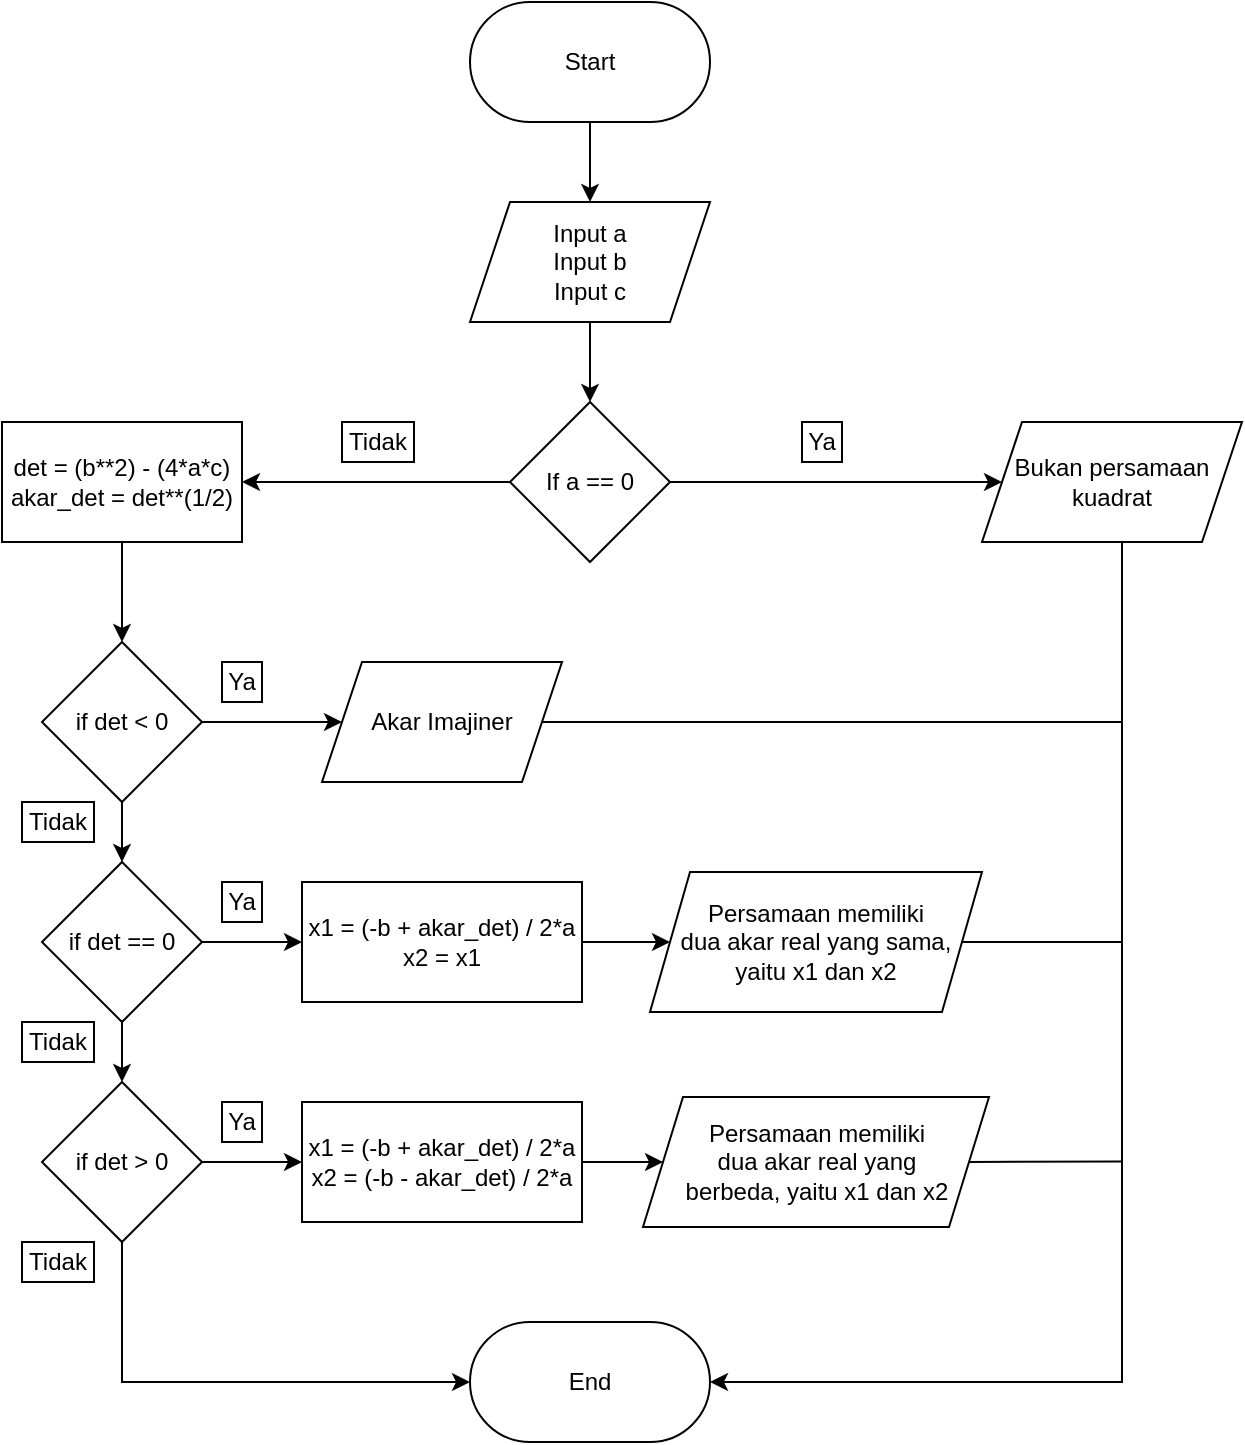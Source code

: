 <mxfile version="20.5.1" type="device"><diagram id="VHxOJaTLYvYmuZNXS36S" name="Halaman-1"><mxGraphModel dx="1447" dy="750" grid="1" gridSize="10" guides="1" tooltips="1" connect="1" arrows="1" fold="1" page="1" pageScale="1" pageWidth="827" pageHeight="1169" math="0" shadow="0"><root><mxCell id="0"/><mxCell id="1" parent="0"/><mxCell id="o4fpOgmutin1utvXMkFC-7" value="" style="edgeStyle=orthogonalEdgeStyle;rounded=0;orthogonalLoop=1;jettySize=auto;html=1;" edge="1" parent="1" source="o4fpOgmutin1utvXMkFC-2" target="o4fpOgmutin1utvXMkFC-6"><mxGeometry relative="1" as="geometry"/></mxCell><mxCell id="o4fpOgmutin1utvXMkFC-2" value="Input a&lt;br&gt;Input b&lt;br&gt;Input c" style="shape=parallelogram;perimeter=parallelogramPerimeter;whiteSpace=wrap;html=1;fixedSize=1;" vertex="1" parent="1"><mxGeometry x="354" y="140" width="120" height="60" as="geometry"/></mxCell><mxCell id="o4fpOgmutin1utvXMkFC-9" value="" style="edgeStyle=orthogonalEdgeStyle;rounded=0;orthogonalLoop=1;jettySize=auto;html=1;" edge="1" parent="1" source="o4fpOgmutin1utvXMkFC-6" target="o4fpOgmutin1utvXMkFC-8"><mxGeometry relative="1" as="geometry"/></mxCell><mxCell id="o4fpOgmutin1utvXMkFC-14" value="" style="edgeStyle=orthogonalEdgeStyle;rounded=0;orthogonalLoop=1;jettySize=auto;html=1;" edge="1" parent="1" source="o4fpOgmutin1utvXMkFC-6" target="o4fpOgmutin1utvXMkFC-11"><mxGeometry relative="1" as="geometry"/></mxCell><mxCell id="o4fpOgmutin1utvXMkFC-6" value="If a == 0" style="rhombus;whiteSpace=wrap;html=1;" vertex="1" parent="1"><mxGeometry x="374" y="240" width="80" height="80" as="geometry"/></mxCell><mxCell id="o4fpOgmutin1utvXMkFC-47" style="edgeStyle=orthogonalEdgeStyle;rounded=0;orthogonalLoop=1;jettySize=auto;html=1;entryX=1;entryY=0.5;entryDx=0;entryDy=0;" edge="1" parent="1" source="o4fpOgmutin1utvXMkFC-8" target="o4fpOgmutin1utvXMkFC-43"><mxGeometry relative="1" as="geometry"><Array as="points"><mxPoint x="680" y="730"/></Array></mxGeometry></mxCell><mxCell id="o4fpOgmutin1utvXMkFC-8" value="Bukan persamaan&lt;br&gt;kuadrat" style="shape=parallelogram;perimeter=parallelogramPerimeter;whiteSpace=wrap;html=1;fixedSize=1;" vertex="1" parent="1"><mxGeometry x="610" y="250" width="130" height="60" as="geometry"/></mxCell><mxCell id="o4fpOgmutin1utvXMkFC-16" value="" style="edgeStyle=orthogonalEdgeStyle;rounded=0;orthogonalLoop=1;jettySize=auto;html=1;" edge="1" parent="1" source="o4fpOgmutin1utvXMkFC-11" target="o4fpOgmutin1utvXMkFC-15"><mxGeometry relative="1" as="geometry"/></mxCell><mxCell id="o4fpOgmutin1utvXMkFC-11" value="det = (b**2) - (4*a*c)&lt;br&gt;akar_det = det**(1/2)" style="rounded=0;whiteSpace=wrap;html=1;" vertex="1" parent="1"><mxGeometry x="120" y="250" width="120" height="60" as="geometry"/></mxCell><mxCell id="o4fpOgmutin1utvXMkFC-12" value="Ya" style="rounded=0;whiteSpace=wrap;html=1;" vertex="1" parent="1"><mxGeometry x="520" y="250" width="20" height="20" as="geometry"/></mxCell><mxCell id="o4fpOgmutin1utvXMkFC-13" value="Tidak" style="rounded=0;whiteSpace=wrap;html=1;" vertex="1" parent="1"><mxGeometry x="290" y="250" width="36" height="20" as="geometry"/></mxCell><mxCell id="o4fpOgmutin1utvXMkFC-27" value="" style="edgeStyle=orthogonalEdgeStyle;rounded=0;orthogonalLoop=1;jettySize=auto;html=1;" edge="1" parent="1" source="o4fpOgmutin1utvXMkFC-15" target="o4fpOgmutin1utvXMkFC-26"><mxGeometry relative="1" as="geometry"/></mxCell><mxCell id="o4fpOgmutin1utvXMkFC-31" value="" style="edgeStyle=orthogonalEdgeStyle;rounded=0;orthogonalLoop=1;jettySize=auto;html=1;" edge="1" parent="1" source="o4fpOgmutin1utvXMkFC-15" target="o4fpOgmutin1utvXMkFC-29"><mxGeometry relative="1" as="geometry"/></mxCell><mxCell id="o4fpOgmutin1utvXMkFC-15" value="if det &amp;lt; 0" style="rhombus;whiteSpace=wrap;html=1;" vertex="1" parent="1"><mxGeometry x="140" y="360" width="80" height="80" as="geometry"/></mxCell><mxCell id="o4fpOgmutin1utvXMkFC-23" value="" style="edgeStyle=orthogonalEdgeStyle;rounded=0;orthogonalLoop=1;jettySize=auto;html=1;" edge="1" parent="1" source="o4fpOgmutin1utvXMkFC-22" target="o4fpOgmutin1utvXMkFC-2"><mxGeometry relative="1" as="geometry"/></mxCell><mxCell id="o4fpOgmutin1utvXMkFC-22" value="Start" style="rounded=1;whiteSpace=wrap;html=1;arcSize=50;" vertex="1" parent="1"><mxGeometry x="354" y="40" width="120" height="60" as="geometry"/></mxCell><mxCell id="o4fpOgmutin1utvXMkFC-26" value="Akar Imajiner" style="shape=parallelogram;perimeter=parallelogramPerimeter;whiteSpace=wrap;html=1;fixedSize=1;" vertex="1" parent="1"><mxGeometry x="280" y="370" width="120" height="60" as="geometry"/></mxCell><mxCell id="o4fpOgmutin1utvXMkFC-28" value="Ya" style="rounded=0;whiteSpace=wrap;html=1;" vertex="1" parent="1"><mxGeometry x="230" y="370" width="20" height="20" as="geometry"/></mxCell><mxCell id="o4fpOgmutin1utvXMkFC-32" value="" style="edgeStyle=orthogonalEdgeStyle;rounded=0;orthogonalLoop=1;jettySize=auto;html=1;" edge="1" parent="1" source="o4fpOgmutin1utvXMkFC-29" target="o4fpOgmutin1utvXMkFC-30"><mxGeometry relative="1" as="geometry"/></mxCell><mxCell id="o4fpOgmutin1utvXMkFC-35" value="" style="edgeStyle=orthogonalEdgeStyle;rounded=0;orthogonalLoop=1;jettySize=auto;html=1;" edge="1" parent="1" source="o4fpOgmutin1utvXMkFC-29" target="o4fpOgmutin1utvXMkFC-34"><mxGeometry relative="1" as="geometry"/></mxCell><mxCell id="o4fpOgmutin1utvXMkFC-29" value="if det == 0" style="rhombus;whiteSpace=wrap;html=1;" vertex="1" parent="1"><mxGeometry x="140" y="470" width="80" height="80" as="geometry"/></mxCell><mxCell id="o4fpOgmutin1utvXMkFC-40" value="" style="edgeStyle=orthogonalEdgeStyle;rounded=0;orthogonalLoop=1;jettySize=auto;html=1;" edge="1" parent="1" source="o4fpOgmutin1utvXMkFC-30" target="o4fpOgmutin1utvXMkFC-39"><mxGeometry relative="1" as="geometry"/></mxCell><mxCell id="o4fpOgmutin1utvXMkFC-30" value="x1 = (-b + akar_det) / 2*a&lt;br&gt;x2 = x1" style="rounded=0;whiteSpace=wrap;html=1;" vertex="1" parent="1"><mxGeometry x="270" y="480" width="140" height="60" as="geometry"/></mxCell><mxCell id="o4fpOgmutin1utvXMkFC-33" value="Tidak" style="rounded=0;whiteSpace=wrap;html=1;" vertex="1" parent="1"><mxGeometry x="130" y="440" width="36" height="20" as="geometry"/></mxCell><mxCell id="o4fpOgmutin1utvXMkFC-38" value="" style="edgeStyle=orthogonalEdgeStyle;rounded=0;orthogonalLoop=1;jettySize=auto;html=1;" edge="1" parent="1" source="o4fpOgmutin1utvXMkFC-34" target="o4fpOgmutin1utvXMkFC-37"><mxGeometry relative="1" as="geometry"/></mxCell><mxCell id="o4fpOgmutin1utvXMkFC-55" style="edgeStyle=orthogonalEdgeStyle;rounded=0;orthogonalLoop=1;jettySize=auto;html=1;entryX=0;entryY=0.5;entryDx=0;entryDy=0;" edge="1" parent="1" source="o4fpOgmutin1utvXMkFC-34" target="o4fpOgmutin1utvXMkFC-43"><mxGeometry relative="1" as="geometry"><Array as="points"><mxPoint x="180" y="730"/></Array></mxGeometry></mxCell><mxCell id="o4fpOgmutin1utvXMkFC-34" value="if det &amp;gt; 0" style="rhombus;whiteSpace=wrap;html=1;" vertex="1" parent="1"><mxGeometry x="140" y="580" width="80" height="80" as="geometry"/></mxCell><mxCell id="o4fpOgmutin1utvXMkFC-42" value="" style="edgeStyle=orthogonalEdgeStyle;rounded=0;orthogonalLoop=1;jettySize=auto;html=1;" edge="1" parent="1" source="o4fpOgmutin1utvXMkFC-37" target="o4fpOgmutin1utvXMkFC-41"><mxGeometry relative="1" as="geometry"/></mxCell><mxCell id="o4fpOgmutin1utvXMkFC-37" value="x1 = (-b + akar_det) / 2*a&lt;br&gt;x2 = (-b - akar_det) / 2*a" style="rounded=0;whiteSpace=wrap;html=1;" vertex="1" parent="1"><mxGeometry x="270" y="590" width="140" height="60" as="geometry"/></mxCell><mxCell id="o4fpOgmutin1utvXMkFC-39" value="Persamaan memiliki&lt;br&gt;dua akar real yang sama, yaitu x1 dan x2" style="shape=parallelogram;perimeter=parallelogramPerimeter;whiteSpace=wrap;html=1;fixedSize=1;" vertex="1" parent="1"><mxGeometry x="444" y="475" width="166" height="70" as="geometry"/></mxCell><mxCell id="o4fpOgmutin1utvXMkFC-41" value="Persamaan memiliki&lt;br&gt;dua akar real yang&lt;br&gt;berbeda, yaitu x1 dan x2" style="shape=parallelogram;perimeter=parallelogramPerimeter;whiteSpace=wrap;html=1;fixedSize=1;" vertex="1" parent="1"><mxGeometry x="440.5" y="587.5" width="173" height="65" as="geometry"/></mxCell><mxCell id="o4fpOgmutin1utvXMkFC-43" value="End" style="rounded=1;whiteSpace=wrap;html=1;arcSize=50;" vertex="1" parent="1"><mxGeometry x="354" y="700" width="120" height="60" as="geometry"/></mxCell><mxCell id="o4fpOgmutin1utvXMkFC-52" value="" style="endArrow=none;html=1;rounded=0;exitX=1;exitY=0.5;exitDx=0;exitDy=0;" edge="1" parent="1" source="o4fpOgmutin1utvXMkFC-26"><mxGeometry width="50" height="50" relative="1" as="geometry"><mxPoint x="434" y="440" as="sourcePoint"/><mxPoint x="680" y="400" as="targetPoint"/></mxGeometry></mxCell><mxCell id="o4fpOgmutin1utvXMkFC-53" value="" style="endArrow=none;html=1;rounded=0;" edge="1" parent="1" source="o4fpOgmutin1utvXMkFC-39"><mxGeometry width="50" height="50" relative="1" as="geometry"><mxPoint x="613.5" y="525" as="sourcePoint"/><mxPoint x="680" y="510" as="targetPoint"/></mxGeometry></mxCell><mxCell id="o4fpOgmutin1utvXMkFC-54" value="" style="endArrow=none;html=1;rounded=0;exitX=1;exitY=0.5;exitDx=0;exitDy=0;" edge="1" parent="1" source="o4fpOgmutin1utvXMkFC-41"><mxGeometry width="50" height="50" relative="1" as="geometry"><mxPoint x="610" y="620" as="sourcePoint"/><mxPoint x="680" y="619.78" as="targetPoint"/></mxGeometry></mxCell><mxCell id="o4fpOgmutin1utvXMkFC-56" value="Ya" style="rounded=0;whiteSpace=wrap;html=1;" vertex="1" parent="1"><mxGeometry x="230" y="480" width="20" height="20" as="geometry"/></mxCell><mxCell id="o4fpOgmutin1utvXMkFC-57" value="Ya" style="rounded=0;whiteSpace=wrap;html=1;" vertex="1" parent="1"><mxGeometry x="230" y="590" width="20" height="20" as="geometry"/></mxCell><mxCell id="o4fpOgmutin1utvXMkFC-58" value="Tidak" style="rounded=0;whiteSpace=wrap;html=1;" vertex="1" parent="1"><mxGeometry x="130" y="550" width="36" height="20" as="geometry"/></mxCell><mxCell id="o4fpOgmutin1utvXMkFC-59" value="Tidak" style="rounded=0;whiteSpace=wrap;html=1;" vertex="1" parent="1"><mxGeometry x="130" y="660" width="36" height="20" as="geometry"/></mxCell></root></mxGraphModel></diagram></mxfile>